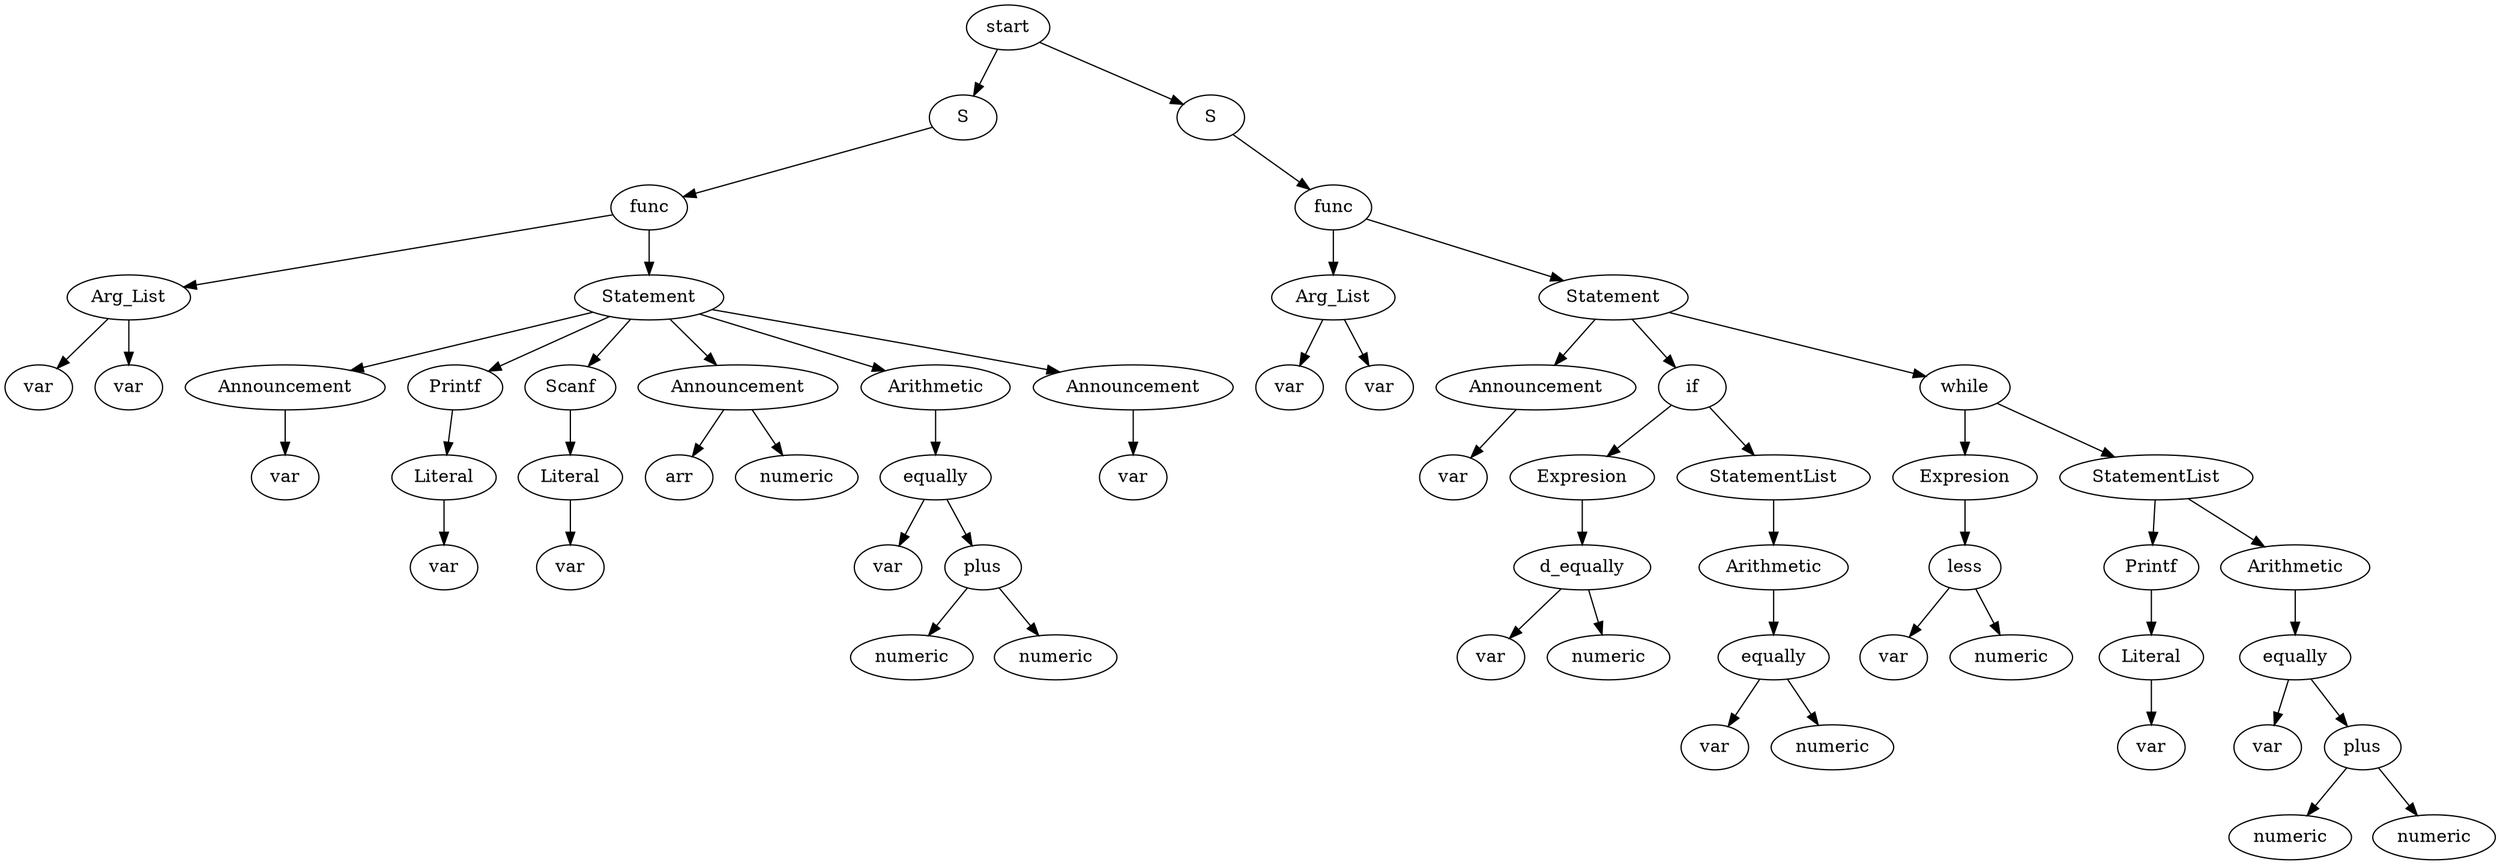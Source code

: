 digraph {
	"node1"[label=start]
	"node1"->"node2"
	"node2"[label=S]
	"node2"->"node3"
	"node3"[label=func]
	"node3"->"node4"
	"node4"[label=Arg_List]
	"node4"->"node5"
	"node5"[label=var]
	"node4"->"node6"
	"node6"[label=var]
	"node3"->"node7"
	"node7"[label=Statement]
	"node7"->"node8"
	"node8"[label=Announcement]
	"node8"->"node9"
	"node9"[label=var]
	"node7"->"node10"
	"node10"[label=Printf]
	"node10"->"node11"
	"node11"[label=Literal]
	"node11"->"node12"
	"node12"[label=var]
	"node7"->"node13"
	"node13"[label=Scanf]
	"node13"->"node14"
	"node14"[label=Literal]
	"node14"->"node15"
	"node15"[label=var]
	"node7"->"node16"
	"node16"[label=Announcement]
	"node16"->"node17"
	"node17"[label=arr]
	"node16"->"node18"
	"node18"[label=numeric]
	"node7"->"node20"
	"node20"[label=Arithmetic]
	"node20"->"node21"
	"node21"[label=equally]
	"node21"->"node19"
	"node19"[label=var]
	"node21"->"node23"
	"node23"[label=plus]
	"node23"->"node22"
	"node22"[label=numeric]
	"node23"->"node24"
	"node24"[label=numeric]
	"node7"->"node25"
	"node25"[label=Announcement]
	"node25"->"node26"
	"node26"[label=var]
	"node1"->"node27"
	"node27"[label=S]
	"node27"->"node28"
	"node28"[label=func]
	"node28"->"node29"
	"node29"[label=Arg_List]
	"node29"->"node30"
	"node30"[label=var]
	"node29"->"node31"
	"node31"[label=var]
	"node28"->"node32"
	"node32"[label=Statement]
	"node32"->"node33"
	"node33"[label=Announcement]
	"node33"->"node34"
	"node34"[label=var]
	"node32"->"node35"
	"node35"[label=if]
	"node35"->"node36"
	"node36"[label=Expresion]
	"node36"->"node38"
	"node38"[label=d_equally]
	"node38"->"node37"
	"node37"[label=var]
	"node38"->"node39"
	"node39"[label=numeric]
	"node35"->"node40"
	"node40"[label=StatementList]
	"node40"->"node42"
	"node42"[label=Arithmetic]
	"node42"->"node43"
	"node43"[label=equally]
	"node43"->"node41"
	"node41"[label=var]
	"node43"->"node44"
	"node44"[label=numeric]
	"node32"->"node45"
	"node45"[label=while]
	"node45"->"node46"
	"node46"[label=Expresion]
	"node46"->"node48"
	"node48"[label=less]
	"node48"->"node47"
	"node47"[label=var]
	"node48"->"node49"
	"node49"[label=numeric]
	"node45"->"node50"
	"node50"[label=StatementList]
	"node50"->"node51"
	"node51"[label=Printf]
	"node51"->"node52"
	"node52"[label=Literal]
	"node52"->"node53"
	"node53"[label=var]
	"node50"->"node55"
	"node55"[label=Arithmetic]
	"node55"->"node56"
	"node56"[label=equally]
	"node56"->"node54"
	"node54"[label=var]
	"node56"->"node58"
	"node58"[label=plus]
	"node58"->"node57"
	"node57"[label=numeric]
	"node58"->"node59"
	"node59"[label=numeric]
}
